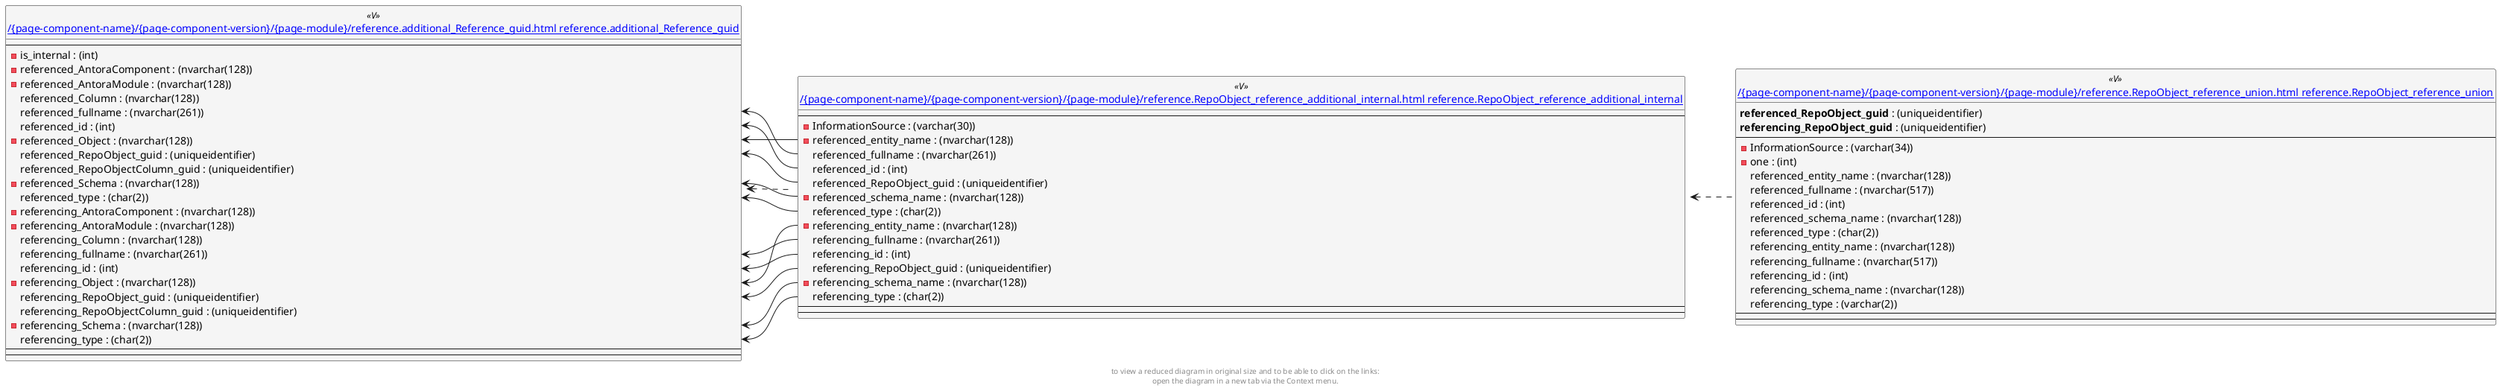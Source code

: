 @startuml
left to right direction
'top to bottom direction
hide circle
'avoide "." issues:
set namespaceSeparator none


skinparam class {
  BackgroundColor White
  BackgroundColor<<FN>> Yellow
  BackgroundColor<<FS>> Yellow
  BackgroundColor<<FT>> LightGray
  BackgroundColor<<IF>> Yellow
  BackgroundColor<<IS>> Yellow
  BackgroundColor<<P>> Aqua
  BackgroundColor<<PC>> Aqua
  BackgroundColor<<SN>> Yellow
  BackgroundColor<<SO>> SlateBlue
  BackgroundColor<<TF>> LightGray
  BackgroundColor<<TR>> Tomato
  BackgroundColor<<U>> White
  BackgroundColor<<V>> WhiteSmoke
  BackgroundColor<<X>> Aqua
}


entity "[[{site-url}/{page-component-name}/{page-component-version}/{page-module}/reference.additional_Reference_guid.html reference.additional_Reference_guid]]" as reference.additional_Reference_guid << V >> {
  --
  - is_internal : (int)
  - referenced_AntoraComponent : (nvarchar(128))
  - referenced_AntoraModule : (nvarchar(128))
  referenced_Column : (nvarchar(128))
  referenced_fullname : (nvarchar(261))
  referenced_id : (int)
  - referenced_Object : (nvarchar(128))
  referenced_RepoObject_guid : (uniqueidentifier)
  referenced_RepoObjectColumn_guid : (uniqueidentifier)
  - referenced_Schema : (nvarchar(128))
  referenced_type : (char(2))
  - referencing_AntoraComponent : (nvarchar(128))
  - referencing_AntoraModule : (nvarchar(128))
  referencing_Column : (nvarchar(128))
  referencing_fullname : (nvarchar(261))
  referencing_id : (int)
  - referencing_Object : (nvarchar(128))
  referencing_RepoObject_guid : (uniqueidentifier)
  referencing_RepoObjectColumn_guid : (uniqueidentifier)
  - referencing_Schema : (nvarchar(128))
  referencing_type : (char(2))
  --
  --
}

entity "[[{site-url}/{page-component-name}/{page-component-version}/{page-module}/reference.RepoObject_reference_additional_internal.html reference.RepoObject_reference_additional_internal]]" as reference.RepoObject_reference_additional_internal << V >> {
  --
  - InformationSource : (varchar(30))
  - referenced_entity_name : (nvarchar(128))
  referenced_fullname : (nvarchar(261))
  referenced_id : (int)
  referenced_RepoObject_guid : (uniqueidentifier)
  - referenced_schema_name : (nvarchar(128))
  referenced_type : (char(2))
  - referencing_entity_name : (nvarchar(128))
  referencing_fullname : (nvarchar(261))
  referencing_id : (int)
  referencing_RepoObject_guid : (uniqueidentifier)
  - referencing_schema_name : (nvarchar(128))
  referencing_type : (char(2))
  --
  --
}

entity "[[{site-url}/{page-component-name}/{page-component-version}/{page-module}/reference.RepoObject_reference_union.html reference.RepoObject_reference_union]]" as reference.RepoObject_reference_union << V >> {
  **referenced_RepoObject_guid** : (uniqueidentifier)
  **referencing_RepoObject_guid** : (uniqueidentifier)
  --
  - InformationSource : (varchar(34))
  - one : (int)
  referenced_entity_name : (nvarchar(128))
  referenced_fullname : (nvarchar(517))
  referenced_id : (int)
  referenced_schema_name : (nvarchar(128))
  referenced_type : (char(2))
  referencing_entity_name : (nvarchar(128))
  referencing_fullname : (nvarchar(517))
  referencing_id : (int)
  referencing_schema_name : (nvarchar(128))
  referencing_type : (varchar(2))
  --
  --
}

reference.additional_Reference_guid <.. reference.RepoObject_reference_additional_internal
reference.RepoObject_reference_additional_internal <.. reference.RepoObject_reference_union
reference.additional_Reference_guid::referenced_fullname <-- reference.RepoObject_reference_additional_internal::referenced_fullname
reference.additional_Reference_guid::referenced_id <-- reference.RepoObject_reference_additional_internal::referenced_id
reference.additional_Reference_guid::referenced_Object <-- reference.RepoObject_reference_additional_internal::referenced_entity_name
reference.additional_Reference_guid::referenced_RepoObject_guid <-- reference.RepoObject_reference_additional_internal::referenced_RepoObject_guid
reference.additional_Reference_guid::referenced_Schema <-- reference.RepoObject_reference_additional_internal::referenced_schema_name
reference.additional_Reference_guid::referenced_type <-- reference.RepoObject_reference_additional_internal::referenced_type
reference.additional_Reference_guid::referencing_fullname <-- reference.RepoObject_reference_additional_internal::referencing_fullname
reference.additional_Reference_guid::referencing_id <-- reference.RepoObject_reference_additional_internal::referencing_id
reference.additional_Reference_guid::referencing_Object <-- reference.RepoObject_reference_additional_internal::referencing_entity_name
reference.additional_Reference_guid::referencing_RepoObject_guid <-- reference.RepoObject_reference_additional_internal::referencing_RepoObject_guid
reference.additional_Reference_guid::referencing_Schema <-- reference.RepoObject_reference_additional_internal::referencing_schema_name
reference.additional_Reference_guid::referencing_type <-- reference.RepoObject_reference_additional_internal::referencing_type
footer
to view a reduced diagram in original size and to be able to click on the links:
open the diagram in a new tab via the Context menu.
end footer

@enduml

